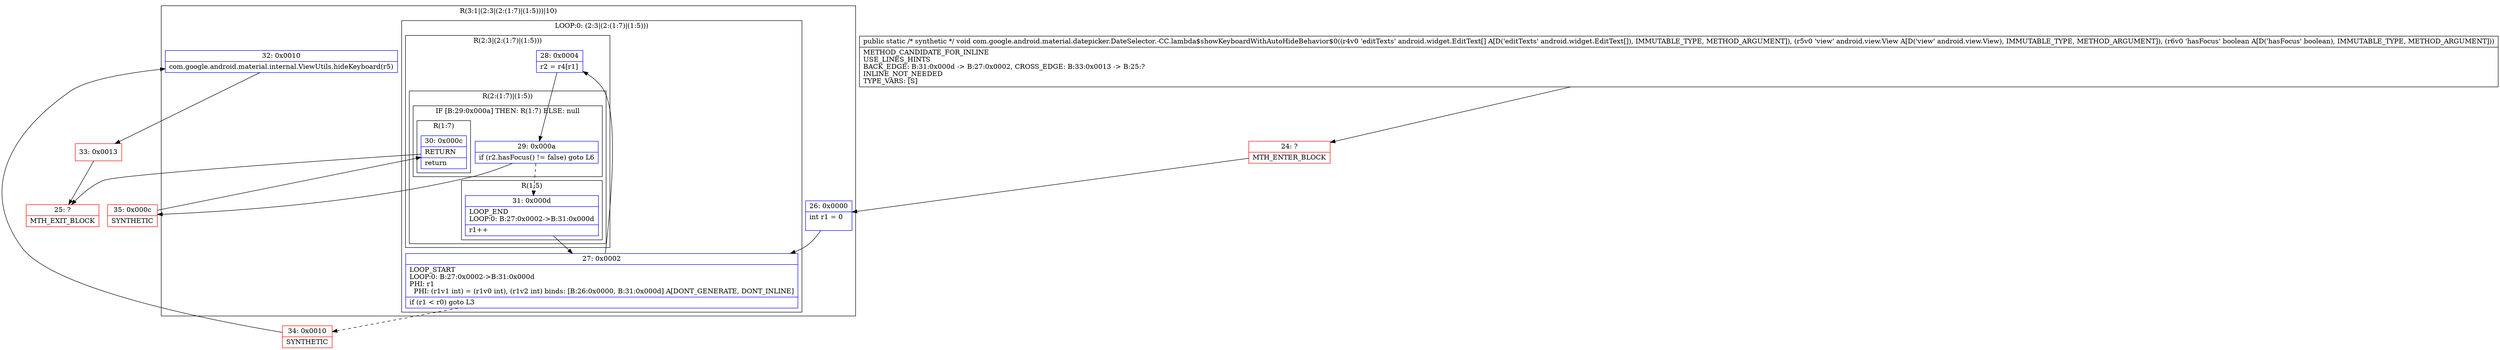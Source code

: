 digraph "CFG forcom.google.android.material.datepicker.DateSelector.\-CC.lambda$showKeyboardWithAutoHideBehavior$0([Landroid\/widget\/EditText;Landroid\/view\/View;Z)V" {
subgraph cluster_Region_1721240641 {
label = "R(3:1|(2:3|(2:(1:7)|(1:5)))|10)";
node [shape=record,color=blue];
Node_26 [shape=record,label="{26\:\ 0x0000|int r1 = 0\l\l}"];
subgraph cluster_LoopRegion_1414945218 {
label = "LOOP:0: (2:3|(2:(1:7)|(1:5)))";
node [shape=record,color=blue];
Node_27 [shape=record,label="{27\:\ 0x0002|LOOP_START\lLOOP:0: B:27:0x0002\-\>B:31:0x000d\lPHI: r1 \l  PHI: (r1v1 int) = (r1v0 int), (r1v2 int) binds: [B:26:0x0000, B:31:0x000d] A[DONT_GENERATE, DONT_INLINE]\l|if (r1 \< r0) goto L3\l}"];
subgraph cluster_Region_1094631114 {
label = "R(2:3|(2:(1:7)|(1:5)))";
node [shape=record,color=blue];
Node_28 [shape=record,label="{28\:\ 0x0004|r2 = r4[r1]\l}"];
subgraph cluster_Region_231621244 {
label = "R(2:(1:7)|(1:5))";
node [shape=record,color=blue];
subgraph cluster_IfRegion_594832092 {
label = "IF [B:29:0x000a] THEN: R(1:7) ELSE: null";
node [shape=record,color=blue];
Node_29 [shape=record,label="{29\:\ 0x000a|if (r2.hasFocus() != false) goto L6\l}"];
subgraph cluster_Region_30442081 {
label = "R(1:7)";
node [shape=record,color=blue];
Node_30 [shape=record,label="{30\:\ 0x000c|RETURN\l|return\l}"];
}
}
subgraph cluster_Region_1841756717 {
label = "R(1:5)";
node [shape=record,color=blue];
Node_31 [shape=record,label="{31\:\ 0x000d|LOOP_END\lLOOP:0: B:27:0x0002\-\>B:31:0x000d\l|r1++\l}"];
}
}
}
}
Node_32 [shape=record,label="{32\:\ 0x0010|com.google.android.material.internal.ViewUtils.hideKeyboard(r5)\l}"];
}
Node_24 [shape=record,color=red,label="{24\:\ ?|MTH_ENTER_BLOCK\l}"];
Node_35 [shape=record,color=red,label="{35\:\ 0x000c|SYNTHETIC\l}"];
Node_25 [shape=record,color=red,label="{25\:\ ?|MTH_EXIT_BLOCK\l}"];
Node_34 [shape=record,color=red,label="{34\:\ 0x0010|SYNTHETIC\l}"];
Node_33 [shape=record,color=red,label="{33\:\ 0x0013}"];
MethodNode[shape=record,label="{public static \/* synthetic *\/ void com.google.android.material.datepicker.DateSelector.\-CC.lambda$showKeyboardWithAutoHideBehavior$0((r4v0 'editTexts' android.widget.EditText[] A[D('editTexts' android.widget.EditText[]), IMMUTABLE_TYPE, METHOD_ARGUMENT]), (r5v0 'view' android.view.View A[D('view' android.view.View), IMMUTABLE_TYPE, METHOD_ARGUMENT]), (r6v0 'hasFocus' boolean A[D('hasFocus' boolean), IMMUTABLE_TYPE, METHOD_ARGUMENT]))  | METHOD_CANDIDATE_FOR_INLINE\lUSE_LINES_HINTS\lBACK_EDGE: B:31:0x000d \-\> B:27:0x0002, CROSS_EDGE: B:33:0x0013 \-\> B:25:?\lINLINE_NOT_NEEDED\lTYPE_VARS: [S]\l}"];
MethodNode -> Node_24;Node_26 -> Node_27;
Node_27 -> Node_28;
Node_27 -> Node_34[style=dashed];
Node_28 -> Node_29;
Node_29 -> Node_31[style=dashed];
Node_29 -> Node_35;
Node_30 -> Node_25;
Node_31 -> Node_27;
Node_32 -> Node_33;
Node_24 -> Node_26;
Node_35 -> Node_30;
Node_34 -> Node_32;
Node_33 -> Node_25;
}

